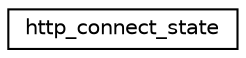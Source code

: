 digraph "Graphical Class Hierarchy"
{
  edge [fontname="Helvetica",fontsize="10",labelfontname="Helvetica",labelfontsize="10"];
  node [fontname="Helvetica",fontsize="10",shape=record];
  rankdir="LR";
  Node0 [label="http_connect_state",height=0.2,width=0.4,color="black", fillcolor="white", style="filled",URL="$structhttp__connect__state.html"];
}
